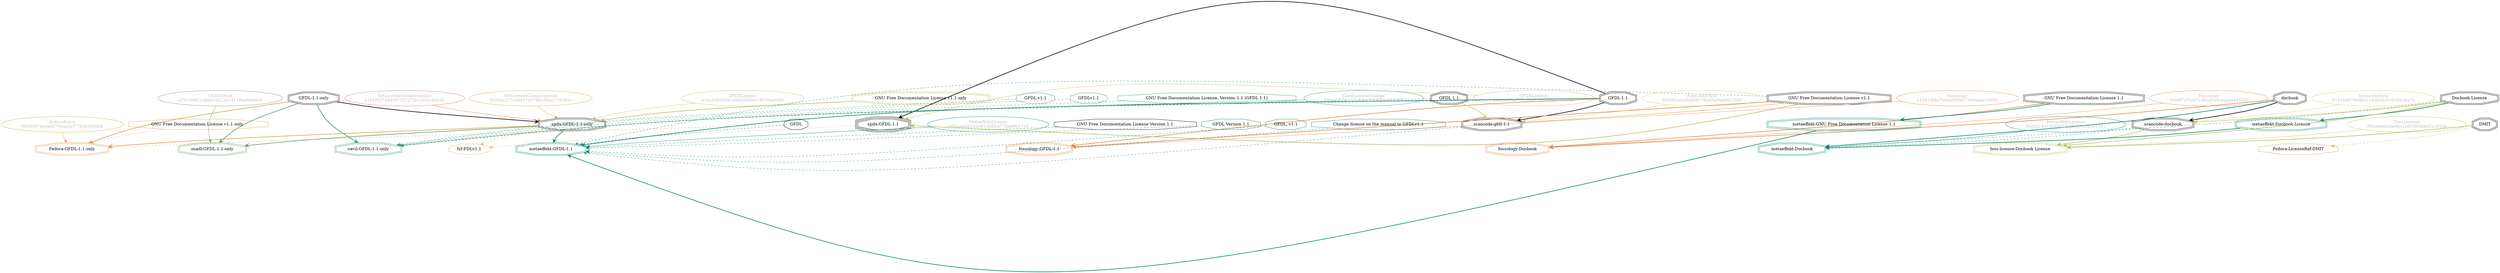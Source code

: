 strict digraph {
    node [shape=box];
    graph [splines=curved];
    1784 [label="SPDXLicense\ne1bc5d930261d6839660e130794a93f5"
         ,fontcolor=gray
         ,color="#b8bf62"
         ,fillcolor="beige;1"
         ,shape=ellipse];
    1785 [label="spdx:GFDL-1.1-only"
         ,shape=doubleoctagon];
    1786 [label="GFDL-1.1-only"
         ,shape=doubleoctagon];
    1787 [label="GNU Free Documentation License v1.1 only"
         ,color="#b8bf62"
         ,shape=doubleoctagon];
    1794 [label="SPDXLicense\n3323607ee700c9da816bb9fa41ec2eba"
         ,fontcolor=gray
         ,color="#b8bf62"
         ,fillcolor="beige;1"
         ,shape=ellipse];
    1795 [label="spdx:GFDL-1.1"
         ,shape=tripleoctagon];
    1796 [label="GFDL-1.1"
         ,shape=doubleoctagon];
    1797 [label="GNU Free Documentation License v1.1"
         ,shape=doubleoctagon];
    6395 [label=GFDL,shape=octagon];
    6402 [label="FedoraEntry\n6b04c974adad4708ae2ef7793d3460b9"
         ,fontcolor=gray
         ,color="#e09d4b"
         ,fillcolor="beige;1"
         ,shape=ellipse];
    6403 [label="Fedora:GFDL-1.1-only"
         ,color="#e09d4b"
         ,shape=doubleoctagon];
    6404 [label="GNU Free Documentation License v1.1 only  "
         ,color="#e09d4b"
         ,shape=octagon];
    7155 [label="Fedora:LicenseRef-DMIT"
         ,color="#e09d4b"
         ,shape=octagon];
    7159 [label=DMIT
         ,shape=doubleoctagon];
    9562 [label="OSADLRule\nd7912982146a91b522e24119be5b9d26"
         ,fontcolor=gray
         ,color="#58a066"
         ,fillcolor="beige;1"
         ,shape=ellipse];
    9563 [label="osadl:GFDL-1.1-only"
         ,color="#58a066"
         ,shape=doubleoctagon];
    10188 [label="fsf:FDLv1.1"
          ,color="#deb256"
          ,shape=octagon];
    14712 [label="ScancodeData\n61216dd780dbc1549bd4e5c016e18a74"
          ,fontcolor=gray
          ,color="#dac767"
          ,fillcolor="beige;1"
          ,shape=ellipse];
    14713 [label="scancode:docbook"
          ,shape=doubleoctagon];
    14714 [label=docbook
          ,shape=doubleoctagon];
    14715 [label="Docbook License"
          ,shape=doubleoctagon];
    15891 [label="ScancodeData\n6f596f2ebc9e869776cd5a86e60c2988"
          ,fontcolor=gray
          ,color="#dac767"
          ,fillcolor="beige;1"
          ,shape=ellipse];
    15892 [label="scancode:gfdl-1.1"
          ,shape=doubleoctagon];
    15893 [label="GFDL 1.1"
          ,shape=doubleoctagon];
    26544 [label="Fossology\n5b08f7d7edf7c46cd0adcda4ad4455f3"
          ,fontcolor=gray
          ,color="#e18745"
          ,fillcolor="beige;1"
          ,shape=ellipse];
    26545 [label="fossology:Docbook"
          ,color="#e18745"
          ,shape=doubleoctagon];
    26546 [label="GNU Free Documentation License 1.1"
          ,shape=doubleoctagon];
    26715 [label="Fossology\n21b918f9a7bb0b0f59371660ade76089"
          ,fontcolor=gray
          ,color="#e18745"
          ,fillcolor="beige;1"
          ,shape=ellipse];
    26716 [label="fossology:GFDL-1.1"
          ,color="#e18745"
          ,shape=doubleoctagon];
    28697 [label="OrtLicenseCategorization\n11f4d537d94957f22273fc2402c6e535"
          ,fontcolor=gray
          ,color="#e06f45"
          ,fillcolor="beige;1"
          ,shape=ellipse];
    35453 [label="OrtLicenseCategorization\nf8282e277c304376478810ba2178085c"
          ,fontcolor=gray
          ,color="#e09d4b"
          ,fillcolor="beige;1"
          ,shape=ellipse];
    36828 [label="CavilLicenseChange\nf0beebfb5b116e494a3260f7eb508166"
          ,fontcolor=gray
          ,color="#379469"
          ,fillcolor="beige;1"
          ,shape=ellipse];
    36829 [label="cavil:GFDL-1.1-only"
          ,color="#379469"
          ,shape=doubleoctagon];
    36830 [label="GFDL v1.1"
          ,color="#379469"
          ,shape=octagon];
    36831 [label="GFDLv1.1"
          ,color="#379469"
          ,shape=octagon];
    36832 [label="GNU Free Documentation License, Version 1.1 (GFDL 1.1)"
          ,color="#379469"
          ,shape=octagon];
    41048 [label="MetaeffektLicense\n4bc0214a138884f26cf5682ecd8b1931"
          ,fontcolor=gray
          ,color="#00876c"
          ,fillcolor="beige;1"
          ,shape=ellipse];
    41049 [label="metaeffekt:Docbook"
          ,color="#00876c"
          ,shape=doubleoctagon];
    41050 [label="metaeffekt:Docbook License"
          ,color="#00876c"
          ,shape=doubleoctagon];
    42972 [label="MetaeffektLicense\ned6aaeda6104e813b6fca770ad6b17a5"
          ,fontcolor=gray
          ,color="#00876c"
          ,fillcolor="beige;1"
          ,shape=ellipse];
    42973 [label="metaeffekt:GFDL-1.1"
          ,color="#00876c"
          ,shape=doubleoctagon];
    42974 [label="metaeffekt:GNU Free Documentation License 1.1"
          ,color="#00876c"
          ,shape=doubleoctagon];
    42975 [label="GNU Free Documentation License Version 1.1"
          ,shape=octagon];
    42976 [label="GFDL Version 1.1"
          ,color="#00876c"
          ,shape=octagon];
    42977 [label="GFDL, v1.1"
          ,color="#00876c"
          ,shape=octagon];
    42978 [label="Change license on the manual to GFDLv1.1"
          ,color="#00876c"
          ,shape=octagon];
    50667 [label="FossLicense\n89be6dabcbe9bc2bb1fd38def22c923a"
          ,fontcolor=gray
          ,color="#b8bf62"
          ,fillcolor="beige;1"
          ,shape=ellipse];
    50668 [label="foss-license:Docbook License"
          ,color="#b8bf62"
          ,shape=doubleoctagon];
    1784 -> 1785 [weight=0.5
                 ,color="#b8bf62"];
    1785 -> 6403 [style=bold
                 ,arrowhead=vee
                 ,weight=0.7
                 ,color="#e09d4b"];
    1785 -> 9563 [style=bold
                 ,arrowhead=vee
                 ,weight=0.7
                 ,color="#58a066"];
    1785 -> 10188 [style=dashed
                  ,arrowhead=vee
                  ,weight=0.5
                  ,color="#deb256"];
    1785 -> 42973 [style=bold
                  ,arrowhead=vee
                  ,weight=0.7
                  ,color="#00876c"];
    1786 -> 1785 [style=bold
                 ,arrowhead=vee
                 ,weight=0.7];
    1786 -> 6403 [style=bold
                 ,arrowhead=vee
                 ,weight=0.7
                 ,color="#e09d4b"];
    1786 -> 9563 [style=bold
                 ,arrowhead=vee
                 ,weight=0.7
                 ,color="#58a066"];
    1786 -> 36829 [style=bold
                  ,arrowhead=vee
                  ,weight=0.7
                  ,color="#379469"];
    1786 -> 36829 [style=bold
                  ,arrowhead=vee
                  ,weight=0.7
                  ,color="#379469"];
    1787 -> 1785 [style=bold
                 ,arrowhead=vee
                 ,weight=0.7
                 ,color="#b8bf62"];
    1794 -> 1795 [weight=0.5
                 ,color="#b8bf62"];
    1795 -> 10188 [style=dashed
                  ,arrowhead=vee
                  ,weight=0.5
                  ,color="#deb256"];
    1796 -> 1795 [style=bold
                 ,arrowhead=vee
                 ,weight=0.7];
    1796 -> 15892 [style=bold
                  ,arrowhead=vee
                  ,weight=0.7];
    1796 -> 26716 [style=bold
                  ,arrowhead=vee
                  ,weight=0.7
                  ,color="#e18745"];
    1796 -> 36829 [style=dashed
                  ,arrowhead=vee
                  ,weight=0.5
                  ,color="#379469"];
    1796 -> 42973 [style=bold
                  ,arrowhead=vee
                  ,weight=0.7
                  ,color="#00876c"];
    1796 -> 42973 [style=bold
                  ,arrowhead=vee
                  ,weight=0.7
                  ,color="#00876c"];
    1797 -> 1795 [style=bold
                 ,arrowhead=vee
                 ,weight=0.7
                 ,color="#b8bf62"];
    1797 -> 15892 [style=bold
                  ,arrowhead=vee
                  ,weight=0.7
                  ,color="#dac767"];
    1797 -> 26716 [style=bold
                  ,arrowhead=vee
                  ,weight=0.7
                  ,color="#e18745"];
    1797 -> 42973 [style=dashed
                  ,arrowhead=vee
                  ,weight=0.5
                  ,color="#00876c"];
    6395 -> 6403 [style=dashed
                 ,arrowhead=vee
                 ,weight=0.5
                 ,color="#e09d4b"];
    6395 -> 42973 [style=dashed
                  ,arrowhead=vee
                  ,weight=0.5
                  ,color="#00876c"];
    6402 -> 6403 [weight=0.5
                 ,color="#e09d4b"];
    6404 -> 6403 [style=dashed
                 ,arrowhead=vee
                 ,weight=0.5
                 ,color="#e09d4b"];
    7159 -> 7155 [style=dashed
                 ,arrowhead=vee
                 ,weight=0.5
                 ,color="#e09d4b"];
    7159 -> 50668 [style=bold
                  ,arrowhead=vee
                  ,weight=0.7
                  ,color="#b8bf62"];
    9562 -> 9563 [weight=0.5
                 ,color="#58a066"];
    14712 -> 14713 [weight=0.5
                   ,color="#dac767"];
    14713 -> 41049 [style=dashed
                   ,arrowhead=vee
                   ,weight=0.5
                   ,color="#00876c"];
    14713 -> 50668 [style=bold
                   ,arrowhead=vee
                   ,weight=0.7
                   ,color="#b8bf62"];
    14714 -> 14713 [style=bold
                   ,arrowhead=vee
                   ,weight=0.7];
    14714 -> 26545 [style=bold
                   ,arrowhead=vee
                   ,weight=0.7
                   ,color="#e18745"];
    14714 -> 41049 [style=bold
                   ,arrowhead=vee
                   ,weight=0.7
                   ,color="#00876c"];
    14715 -> 14713 [style=bold
                   ,arrowhead=vee
                   ,weight=0.7
                   ,color="#dac767"];
    14715 -> 41049 [style=dashed
                   ,arrowhead=vee
                   ,weight=0.5
                   ,color="#00876c"];
    14715 -> 41050 [style=bold
                   ,arrowhead=vee
                   ,weight=0.7
                   ,color="#00876c"];
    14715 -> 50668 [style=bold
                   ,arrowhead=vee
                   ,weight=0.7
                   ,color="#b8bf62"];
    15891 -> 15892 [weight=0.5
                   ,color="#dac767"];
    15892 -> 42973 [style=dashed
                   ,arrowhead=vee
                   ,weight=0.5
                   ,color="#00876c"];
    15893 -> 15892 [style=bold
                   ,arrowhead=vee
                   ,weight=0.7
                   ,color="#dac767"];
    15893 -> 36829 [style=dashed
                   ,arrowhead=vee
                   ,weight=0.5
                   ,color="#379469"];
    26544 -> 26545 [weight=0.5
                   ,color="#e18745"];
    26546 -> 26545 [style=bold
                   ,arrowhead=vee
                   ,weight=0.7
                   ,color="#e18745"];
    26546 -> 42974 [style=bold
                   ,arrowhead=vee
                   ,weight=0.7
                   ,color="#00876c"];
    26715 -> 26716 [weight=0.5
                   ,color="#e18745"];
    28697 -> 1785 [weight=0.5
                  ,color="#e06f45"];
    35453 -> 1785 [weight=0.5
                  ,color="#e09d4b"];
    36828 -> 36829 [weight=0.5
                   ,color="#379469"];
    36830 -> 36829 [style=dashed
                   ,arrowhead=vee
                   ,weight=0.5
                   ,color="#379469"];
    36831 -> 36829 [style=dashed
                   ,arrowhead=vee
                   ,weight=0.5
                   ,color="#379469"];
    36832 -> 36829 [style=dashed
                   ,arrowhead=vee
                   ,weight=0.5
                   ,color="#379469"];
    41048 -> 41049 [weight=0.5
                   ,color="#00876c"];
    41050 -> 41049 [style=bold
                   ,arrowhead=vee
                   ,weight=0.7
                   ,color="#00876c"];
    42972 -> 42973 [weight=0.5
                   ,color="#00876c"];
    42974 -> 42973 [style=bold
                   ,arrowhead=vee
                   ,weight=0.7
                   ,color="#00876c"];
    42975 -> 42973 [style=dashed
                   ,arrowhead=vee
                   ,weight=0.5
                   ,color="#00876c"];
    42976 -> 42973 [style=dashed
                   ,arrowhead=vee
                   ,weight=0.5
                   ,color="#00876c"];
    42977 -> 42973 [style=dashed
                   ,arrowhead=vee
                   ,weight=0.5
                   ,color="#00876c"];
    42978 -> 42973 [style=dashed
                   ,arrowhead=vee
                   ,weight=0.5
                   ,color="#00876c"];
    50667 -> 50668 [weight=0.5
                   ,color="#b8bf62"];
}
